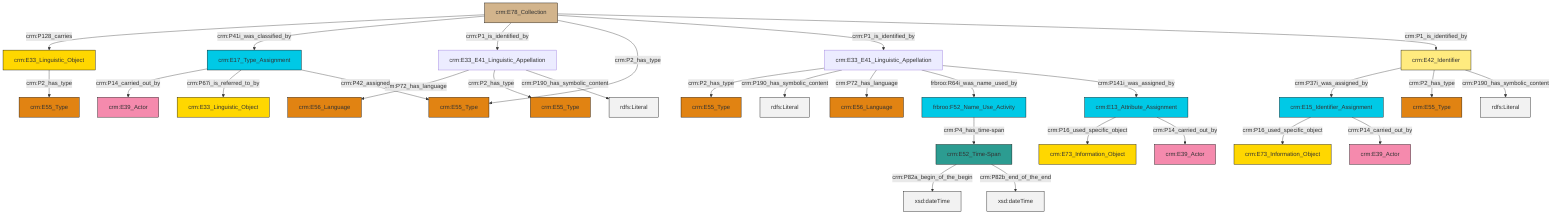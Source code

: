 graph TD
classDef Literal fill:#f2f2f2,stroke:#000000;
classDef CRM_Entity fill:#FFFFFF,stroke:#000000;
classDef Temporal_Entity fill:#00C9E6, stroke:#000000;
classDef Type fill:#E18312, stroke:#000000;
classDef Time-Span fill:#2C9C91, stroke:#000000;
classDef Appellation fill:#FFEB7F, stroke:#000000;
classDef Place fill:#008836, stroke:#000000;
classDef Persistent_Item fill:#B266B2, stroke:#000000;
classDef Conceptual_Object fill:#FFD700, stroke:#000000;
classDef Physical_Thing fill:#D2B48C, stroke:#000000;
classDef Actor fill:#f58aad, stroke:#000000;
classDef PC_Classes fill:#4ce600, stroke:#000000;
classDef Multi fill:#cccccc,stroke:#000000;

0["crm:E42_Identifier"]:::Appellation -->|crm:P37i_was_assigned_by| 1["crm:E15_Identifier_Assignment"]:::Temporal_Entity
4["frbroo:F52_Name_Use_Activity"]:::Temporal_Entity -->|crm:P4_has_time-span| 5["crm:E52_Time-Span"]:::Time-Span
8["crm:E33_Linguistic_Object"]:::Conceptual_Object -->|crm:P2_has_type| 9["crm:E55_Type"]:::Type
1["crm:E15_Identifier_Assignment"]:::Temporal_Entity -->|crm:P16_used_specific_object| 19["crm:E73_Information_Object"]:::Conceptual_Object
0["crm:E42_Identifier"]:::Appellation -->|crm:P2_has_type| 23["crm:E55_Type"]:::Type
2["crm:E17_Type_Assignment"]:::Temporal_Entity -->|crm:P14_carried_out_by| 16["crm:E39_Actor"]:::Actor
1["crm:E15_Identifier_Assignment"]:::Temporal_Entity -->|crm:P14_carried_out_by| 24["crm:E39_Actor"]:::Actor
25["crm:E33_E41_Linguistic_Appellation"]:::Default -->|crm:P72_has_language| 14["crm:E56_Language"]:::Type
5["crm:E52_Time-Span"]:::Time-Span -->|crm:P82a_begin_of_the_begin| 26[xsd:dateTime]:::Literal
5["crm:E52_Time-Span"]:::Time-Span -->|crm:P82b_end_of_the_end| 30[xsd:dateTime]:::Literal
35["crm:E78_Collection"]:::Physical_Thing -->|crm:P128_carries| 8["crm:E33_Linguistic_Object"]:::Conceptual_Object
25["crm:E33_E41_Linguistic_Appellation"]:::Default -->|crm:P2_has_type| 28["crm:E55_Type"]:::Type
10["crm:E33_E41_Linguistic_Appellation"]:::Default -->|crm:P2_has_type| 36["crm:E55_Type"]:::Type
35["crm:E78_Collection"]:::Physical_Thing -->|crm:P41i_was_classified_by| 2["crm:E17_Type_Assignment"]:::Temporal_Entity
35["crm:E78_Collection"]:::Physical_Thing -->|crm:P1_is_identified_by| 25["crm:E33_E41_Linguistic_Appellation"]:::Default
35["crm:E78_Collection"]:::Physical_Thing -->|crm:P2_has_type| 21["crm:E55_Type"]:::Type
35["crm:E78_Collection"]:::Physical_Thing -->|crm:P1_is_identified_by| 10["crm:E33_E41_Linguistic_Appellation"]:::Default
2["crm:E17_Type_Assignment"]:::Temporal_Entity -->|crm:P67i_is_referred_to_by| 6["crm:E33_Linguistic_Object"]:::Conceptual_Object
31["crm:E13_Attribute_Assignment"]:::Temporal_Entity -->|crm:P16_used_specific_object| 12["crm:E73_Information_Object"]:::Conceptual_Object
25["crm:E33_E41_Linguistic_Appellation"]:::Default -->|crm:P190_has_symbolic_content| 46[rdfs:Literal]:::Literal
10["crm:E33_E41_Linguistic_Appellation"]:::Default -->|crm:P190_has_symbolic_content| 48[rdfs:Literal]:::Literal
2["crm:E17_Type_Assignment"]:::Temporal_Entity -->|crm:P42_assigned| 21["crm:E55_Type"]:::Type
35["crm:E78_Collection"]:::Physical_Thing -->|crm:P1_is_identified_by| 0["crm:E42_Identifier"]:::Appellation
10["crm:E33_E41_Linguistic_Appellation"]:::Default -->|crm:P72_has_language| 33["crm:E56_Language"]:::Type
10["crm:E33_E41_Linguistic_Appellation"]:::Default -->|frbroo:R64i_was_name_used_by| 4["frbroo:F52_Name_Use_Activity"]:::Temporal_Entity
10["crm:E33_E41_Linguistic_Appellation"]:::Default -->|crm:P141i_was_assigned_by| 31["crm:E13_Attribute_Assignment"]:::Temporal_Entity
0["crm:E42_Identifier"]:::Appellation -->|crm:P190_has_symbolic_content| 51[rdfs:Literal]:::Literal
31["crm:E13_Attribute_Assignment"]:::Temporal_Entity -->|crm:P14_carried_out_by| 44["crm:E39_Actor"]:::Actor